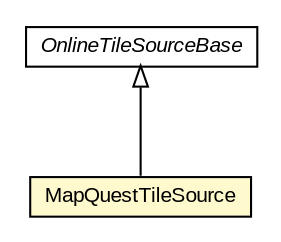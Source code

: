 #!/usr/local/bin/dot
#
# Class diagram 
# Generated by UMLGraph version R5_6-24-gf6e263 (http://www.umlgraph.org/)
#

digraph G {
	edge [fontname="arial",fontsize=10,labelfontname="arial",labelfontsize=10];
	node [fontname="arial",fontsize=10,shape=plaintext];
	nodesep=0.25;
	ranksep=0.5;
	// org.osmdroid.tileprovider.tilesource.MapQuestTileSource
	c149660 [label=<<table title="org.osmdroid.tileprovider.tilesource.MapQuestTileSource" border="0" cellborder="1" cellspacing="0" cellpadding="2" port="p" bgcolor="lemonChiffon" href="./MapQuestTileSource.html">
		<tr><td><table border="0" cellspacing="0" cellpadding="1">
<tr><td align="center" balign="center"> MapQuestTileSource </td></tr>
		</table></td></tr>
		</table>>, URL="./MapQuestTileSource.html", fontname="arial", fontcolor="black", fontsize=10.0];
	// org.osmdroid.tileprovider.tilesource.OnlineTileSourceBase
	c149661 [label=<<table title="org.osmdroid.tileprovider.tilesource.OnlineTileSourceBase" border="0" cellborder="1" cellspacing="0" cellpadding="2" port="p" href="./OnlineTileSourceBase.html">
		<tr><td><table border="0" cellspacing="0" cellpadding="1">
<tr><td align="center" balign="center"><font face="arial italic"> OnlineTileSourceBase </font></td></tr>
		</table></td></tr>
		</table>>, URL="./OnlineTileSourceBase.html", fontname="arial", fontcolor="black", fontsize=10.0];
	//org.osmdroid.tileprovider.tilesource.MapQuestTileSource extends org.osmdroid.tileprovider.tilesource.OnlineTileSourceBase
	c149661:p -> c149660:p [dir=back,arrowtail=empty];
}

